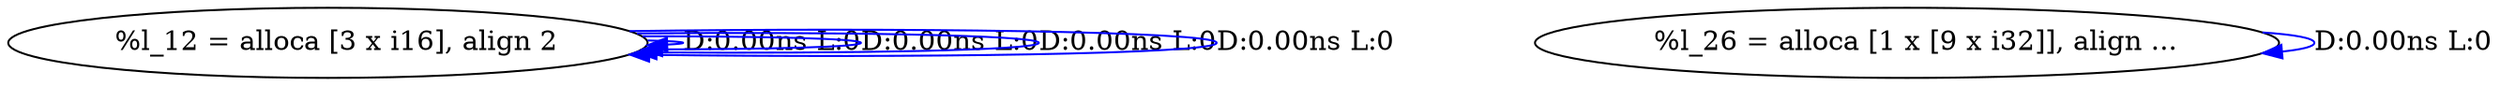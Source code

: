 digraph {
Node0x2c07630[label="  %l_12 = alloca [3 x i16], align 2"];
Node0x2c07630 -> Node0x2c07630[label="D:0.00ns L:0",color=blue];
Node0x2c07630 -> Node0x2c07630[label="D:0.00ns L:0",color=blue];
Node0x2c07630 -> Node0x2c07630[label="D:0.00ns L:0",color=blue];
Node0x2c07630 -> Node0x2c07630[label="D:0.00ns L:0",color=blue];
Node0x2c07b20[label="  %l_26 = alloca [1 x [9 x i32]], align ..."];
Node0x2c07b20 -> Node0x2c07b20[label="D:0.00ns L:0",color=blue];
}
